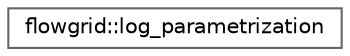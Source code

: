 digraph "Graphical Class Hierarchy"
{
 // INTERACTIVE_SVG=YES
 // LATEX_PDF_SIZE
  bgcolor="transparent";
  edge [fontname=Helvetica,fontsize=10,labelfontname=Helvetica,labelfontsize=10];
  node [fontname=Helvetica,fontsize=10,shape=box,height=0.2,width=0.4];
  rankdir="LR";
  Node0 [id="Node000000",label="flowgrid::log_parametrization",height=0.2,width=0.4,color="grey40", fillcolor="white", style="filled",URL="$de/d7f/classflowgrid_1_1log__parametrization.html",tooltip=" "];
}
